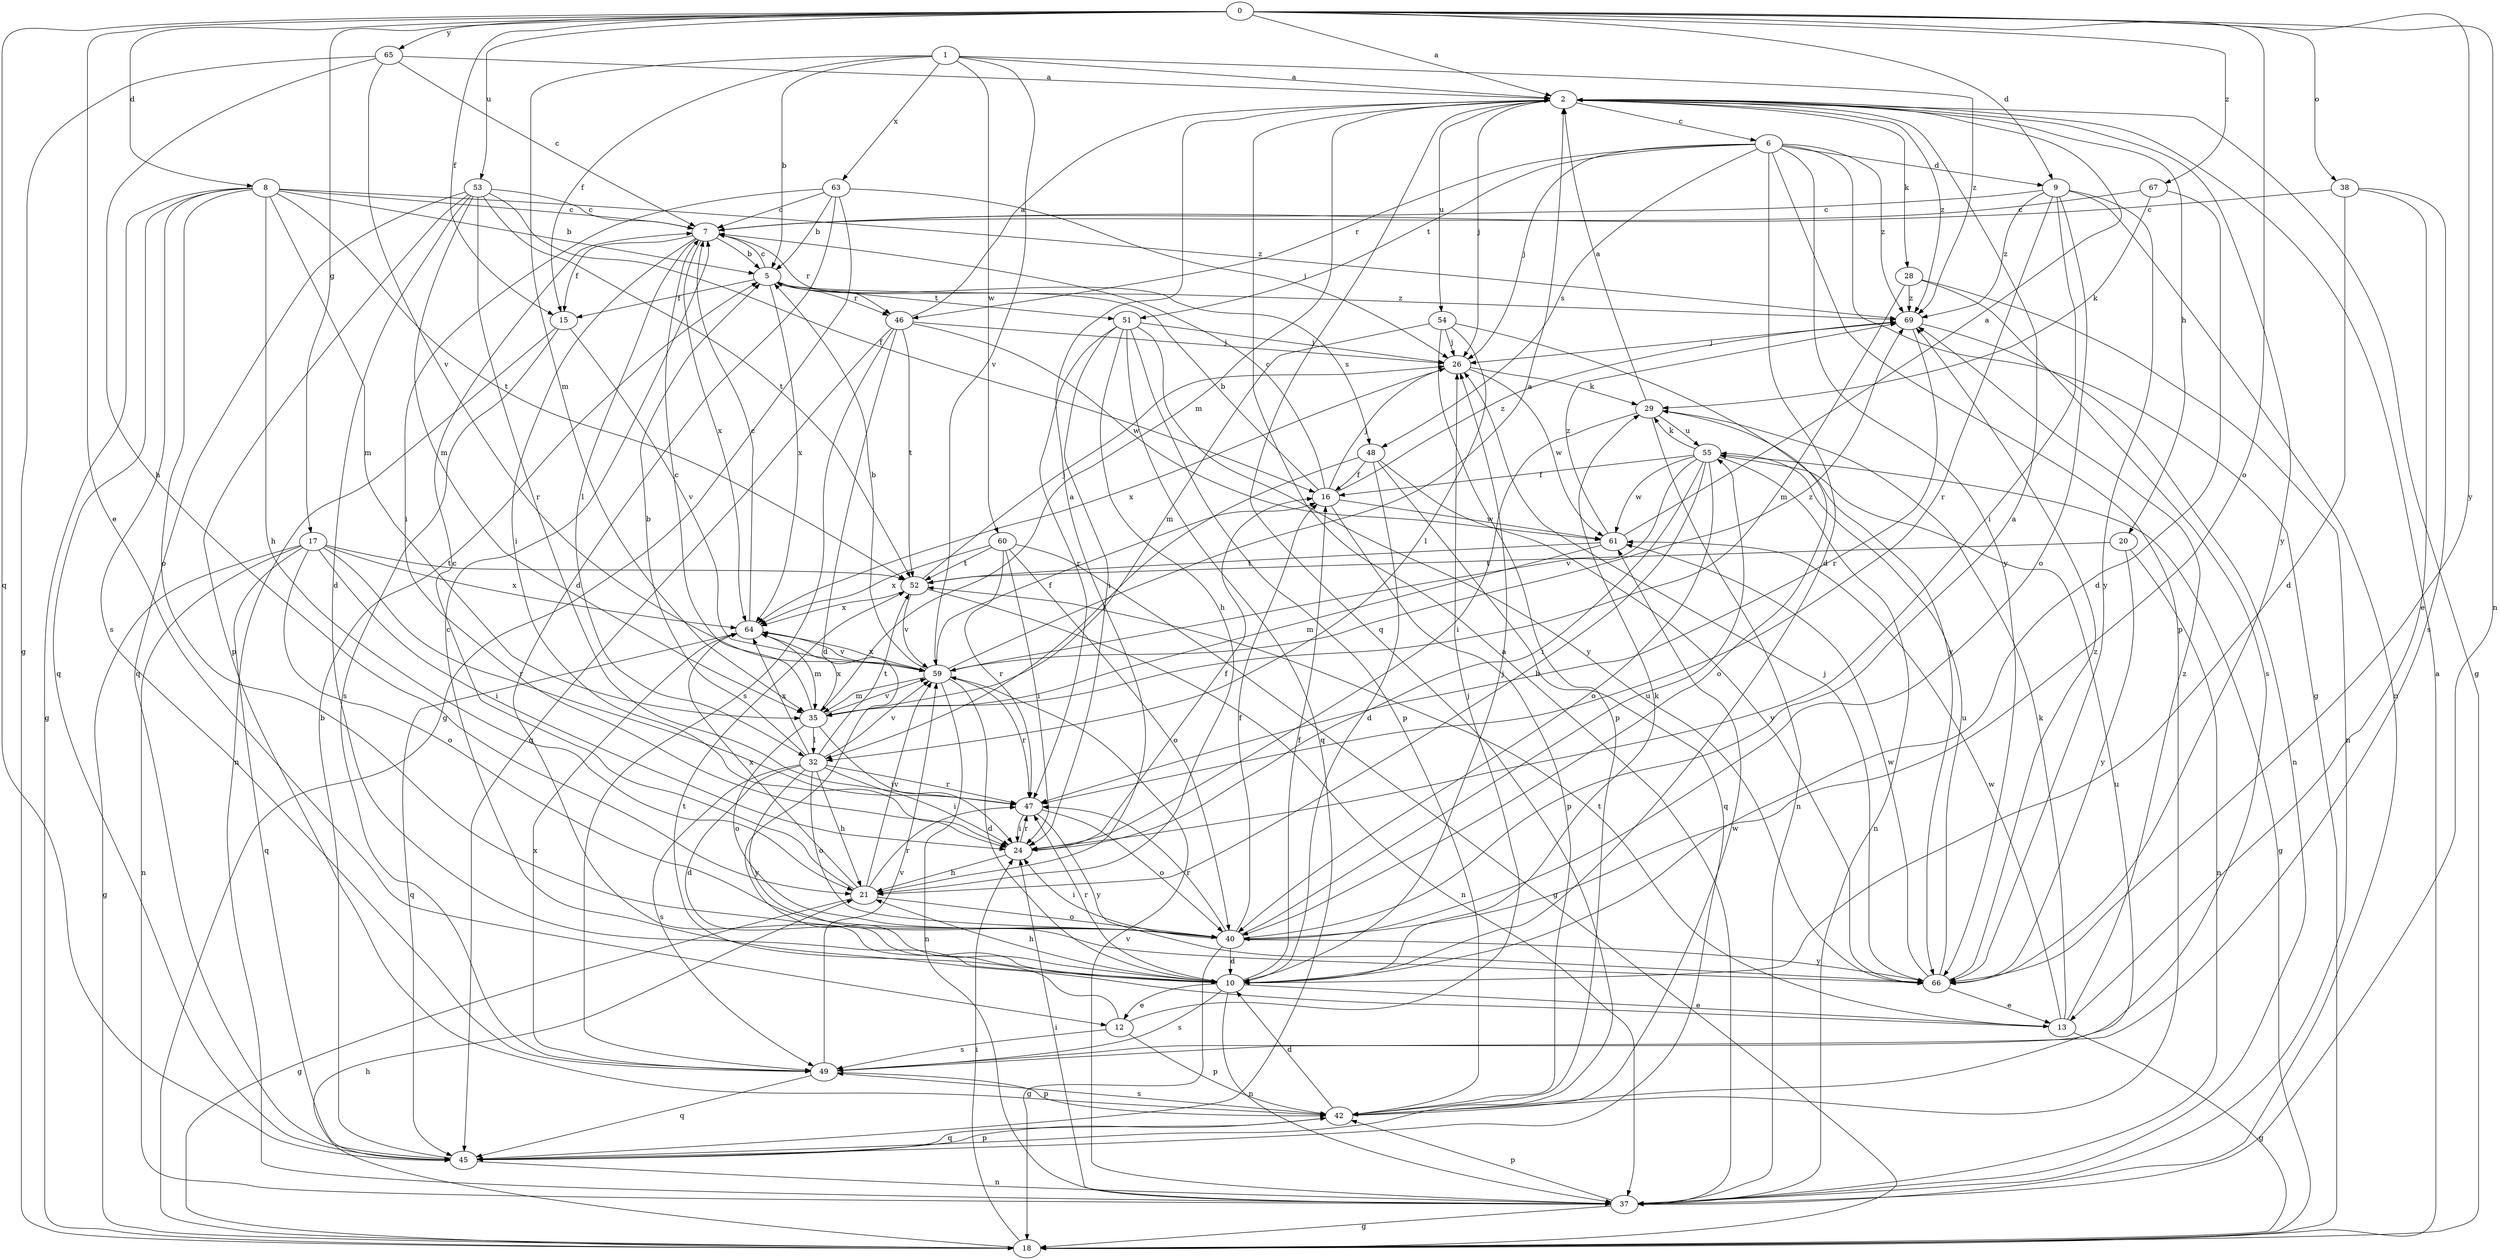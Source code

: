 strict digraph  {
0;
1;
2;
5;
6;
7;
8;
9;
10;
12;
13;
15;
16;
17;
18;
20;
21;
24;
26;
28;
29;
32;
35;
37;
38;
40;
42;
45;
46;
47;
48;
49;
51;
52;
53;
54;
55;
59;
60;
61;
63;
64;
65;
66;
67;
69;
0 -> 2  [label=a];
0 -> 8  [label=d];
0 -> 9  [label=d];
0 -> 12  [label=e];
0 -> 15  [label=f];
0 -> 17  [label=g];
0 -> 37  [label=n];
0 -> 38  [label=o];
0 -> 40  [label=o];
0 -> 45  [label=q];
0 -> 53  [label=u];
0 -> 65  [label=y];
0 -> 66  [label=y];
0 -> 67  [label=z];
1 -> 2  [label=a];
1 -> 5  [label=b];
1 -> 15  [label=f];
1 -> 35  [label=m];
1 -> 59  [label=v];
1 -> 60  [label=w];
1 -> 63  [label=x];
1 -> 69  [label=z];
2 -> 6  [label=c];
2 -> 18  [label=g];
2 -> 20  [label=h];
2 -> 26  [label=j];
2 -> 28  [label=k];
2 -> 35  [label=m];
2 -> 45  [label=q];
2 -> 54  [label=u];
2 -> 66  [label=y];
2 -> 69  [label=z];
5 -> 7  [label=c];
5 -> 15  [label=f];
5 -> 46  [label=r];
5 -> 48  [label=s];
5 -> 51  [label=t];
5 -> 64  [label=x];
5 -> 69  [label=z];
6 -> 9  [label=d];
6 -> 10  [label=d];
6 -> 18  [label=g];
6 -> 26  [label=j];
6 -> 42  [label=p];
6 -> 46  [label=r];
6 -> 48  [label=s];
6 -> 51  [label=t];
6 -> 66  [label=y];
6 -> 69  [label=z];
7 -> 5  [label=b];
7 -> 15  [label=f];
7 -> 24  [label=i];
7 -> 32  [label=l];
7 -> 46  [label=r];
7 -> 64  [label=x];
8 -> 5  [label=b];
8 -> 7  [label=c];
8 -> 18  [label=g];
8 -> 21  [label=h];
8 -> 35  [label=m];
8 -> 40  [label=o];
8 -> 45  [label=q];
8 -> 49  [label=s];
8 -> 52  [label=t];
8 -> 69  [label=z];
9 -> 7  [label=c];
9 -> 24  [label=i];
9 -> 37  [label=n];
9 -> 40  [label=o];
9 -> 47  [label=r];
9 -> 66  [label=y];
9 -> 69  [label=z];
10 -> 12  [label=e];
10 -> 13  [label=e];
10 -> 16  [label=f];
10 -> 21  [label=h];
10 -> 26  [label=j];
10 -> 29  [label=k];
10 -> 37  [label=n];
10 -> 47  [label=r];
10 -> 49  [label=s];
12 -> 26  [label=j];
12 -> 42  [label=p];
12 -> 49  [label=s];
12 -> 52  [label=t];
13 -> 7  [label=c];
13 -> 18  [label=g];
13 -> 29  [label=k];
13 -> 52  [label=t];
13 -> 61  [label=w];
13 -> 69  [label=z];
15 -> 37  [label=n];
15 -> 49  [label=s];
15 -> 59  [label=v];
16 -> 5  [label=b];
16 -> 7  [label=c];
16 -> 26  [label=j];
16 -> 42  [label=p];
16 -> 61  [label=w];
16 -> 69  [label=z];
17 -> 18  [label=g];
17 -> 24  [label=i];
17 -> 37  [label=n];
17 -> 40  [label=o];
17 -> 45  [label=q];
17 -> 47  [label=r];
17 -> 52  [label=t];
17 -> 64  [label=x];
18 -> 2  [label=a];
18 -> 21  [label=h];
18 -> 24  [label=i];
20 -> 37  [label=n];
20 -> 52  [label=t];
20 -> 66  [label=y];
21 -> 2  [label=a];
21 -> 7  [label=c];
21 -> 18  [label=g];
21 -> 40  [label=o];
21 -> 47  [label=r];
21 -> 59  [label=v];
21 -> 64  [label=x];
24 -> 16  [label=f];
24 -> 21  [label=h];
24 -> 47  [label=r];
26 -> 29  [label=k];
26 -> 61  [label=w];
26 -> 64  [label=x];
28 -> 35  [label=m];
28 -> 37  [label=n];
28 -> 49  [label=s];
28 -> 69  [label=z];
29 -> 2  [label=a];
29 -> 24  [label=i];
29 -> 37  [label=n];
29 -> 40  [label=o];
29 -> 55  [label=u];
32 -> 5  [label=b];
32 -> 10  [label=d];
32 -> 21  [label=h];
32 -> 24  [label=i];
32 -> 40  [label=o];
32 -> 47  [label=r];
32 -> 49  [label=s];
32 -> 52  [label=t];
32 -> 59  [label=v];
32 -> 64  [label=x];
32 -> 66  [label=y];
35 -> 7  [label=c];
35 -> 24  [label=i];
35 -> 32  [label=l];
35 -> 40  [label=o];
35 -> 59  [label=v];
35 -> 64  [label=x];
37 -> 2  [label=a];
37 -> 18  [label=g];
37 -> 24  [label=i];
37 -> 42  [label=p];
37 -> 59  [label=v];
38 -> 7  [label=c];
38 -> 10  [label=d];
38 -> 13  [label=e];
38 -> 49  [label=s];
40 -> 2  [label=a];
40 -> 10  [label=d];
40 -> 16  [label=f];
40 -> 18  [label=g];
40 -> 24  [label=i];
40 -> 47  [label=r];
40 -> 55  [label=u];
40 -> 66  [label=y];
42 -> 10  [label=d];
42 -> 45  [label=q];
42 -> 49  [label=s];
42 -> 55  [label=u];
42 -> 61  [label=w];
45 -> 5  [label=b];
45 -> 37  [label=n];
45 -> 42  [label=p];
46 -> 2  [label=a];
46 -> 10  [label=d];
46 -> 26  [label=j];
46 -> 45  [label=q];
46 -> 49  [label=s];
46 -> 52  [label=t];
46 -> 61  [label=w];
47 -> 24  [label=i];
47 -> 40  [label=o];
47 -> 66  [label=y];
48 -> 10  [label=d];
48 -> 16  [label=f];
48 -> 32  [label=l];
48 -> 45  [label=q];
48 -> 66  [label=y];
49 -> 42  [label=p];
49 -> 45  [label=q];
49 -> 59  [label=v];
49 -> 64  [label=x];
51 -> 21  [label=h];
51 -> 24  [label=i];
51 -> 26  [label=j];
51 -> 42  [label=p];
51 -> 45  [label=q];
51 -> 47  [label=r];
51 -> 66  [label=y];
52 -> 26  [label=j];
52 -> 37  [label=n];
52 -> 59  [label=v];
52 -> 64  [label=x];
53 -> 7  [label=c];
53 -> 10  [label=d];
53 -> 16  [label=f];
53 -> 35  [label=m];
53 -> 42  [label=p];
53 -> 45  [label=q];
53 -> 47  [label=r];
53 -> 52  [label=t];
54 -> 26  [label=j];
54 -> 32  [label=l];
54 -> 35  [label=m];
54 -> 42  [label=p];
54 -> 66  [label=y];
55 -> 16  [label=f];
55 -> 18  [label=g];
55 -> 21  [label=h];
55 -> 24  [label=i];
55 -> 29  [label=k];
55 -> 37  [label=n];
55 -> 40  [label=o];
55 -> 59  [label=v];
55 -> 61  [label=w];
59 -> 2  [label=a];
59 -> 5  [label=b];
59 -> 10  [label=d];
59 -> 16  [label=f];
59 -> 35  [label=m];
59 -> 37  [label=n];
59 -> 47  [label=r];
59 -> 64  [label=x];
59 -> 69  [label=z];
60 -> 18  [label=g];
60 -> 24  [label=i];
60 -> 40  [label=o];
60 -> 47  [label=r];
60 -> 52  [label=t];
60 -> 64  [label=x];
61 -> 2  [label=a];
61 -> 35  [label=m];
61 -> 52  [label=t];
61 -> 69  [label=z];
63 -> 5  [label=b];
63 -> 7  [label=c];
63 -> 10  [label=d];
63 -> 18  [label=g];
63 -> 24  [label=i];
63 -> 26  [label=j];
64 -> 7  [label=c];
64 -> 35  [label=m];
64 -> 45  [label=q];
64 -> 59  [label=v];
65 -> 2  [label=a];
65 -> 7  [label=c];
65 -> 18  [label=g];
65 -> 21  [label=h];
65 -> 59  [label=v];
66 -> 13  [label=e];
66 -> 26  [label=j];
66 -> 55  [label=u];
66 -> 61  [label=w];
66 -> 69  [label=z];
67 -> 7  [label=c];
67 -> 10  [label=d];
67 -> 29  [label=k];
69 -> 26  [label=j];
69 -> 37  [label=n];
69 -> 47  [label=r];
}
